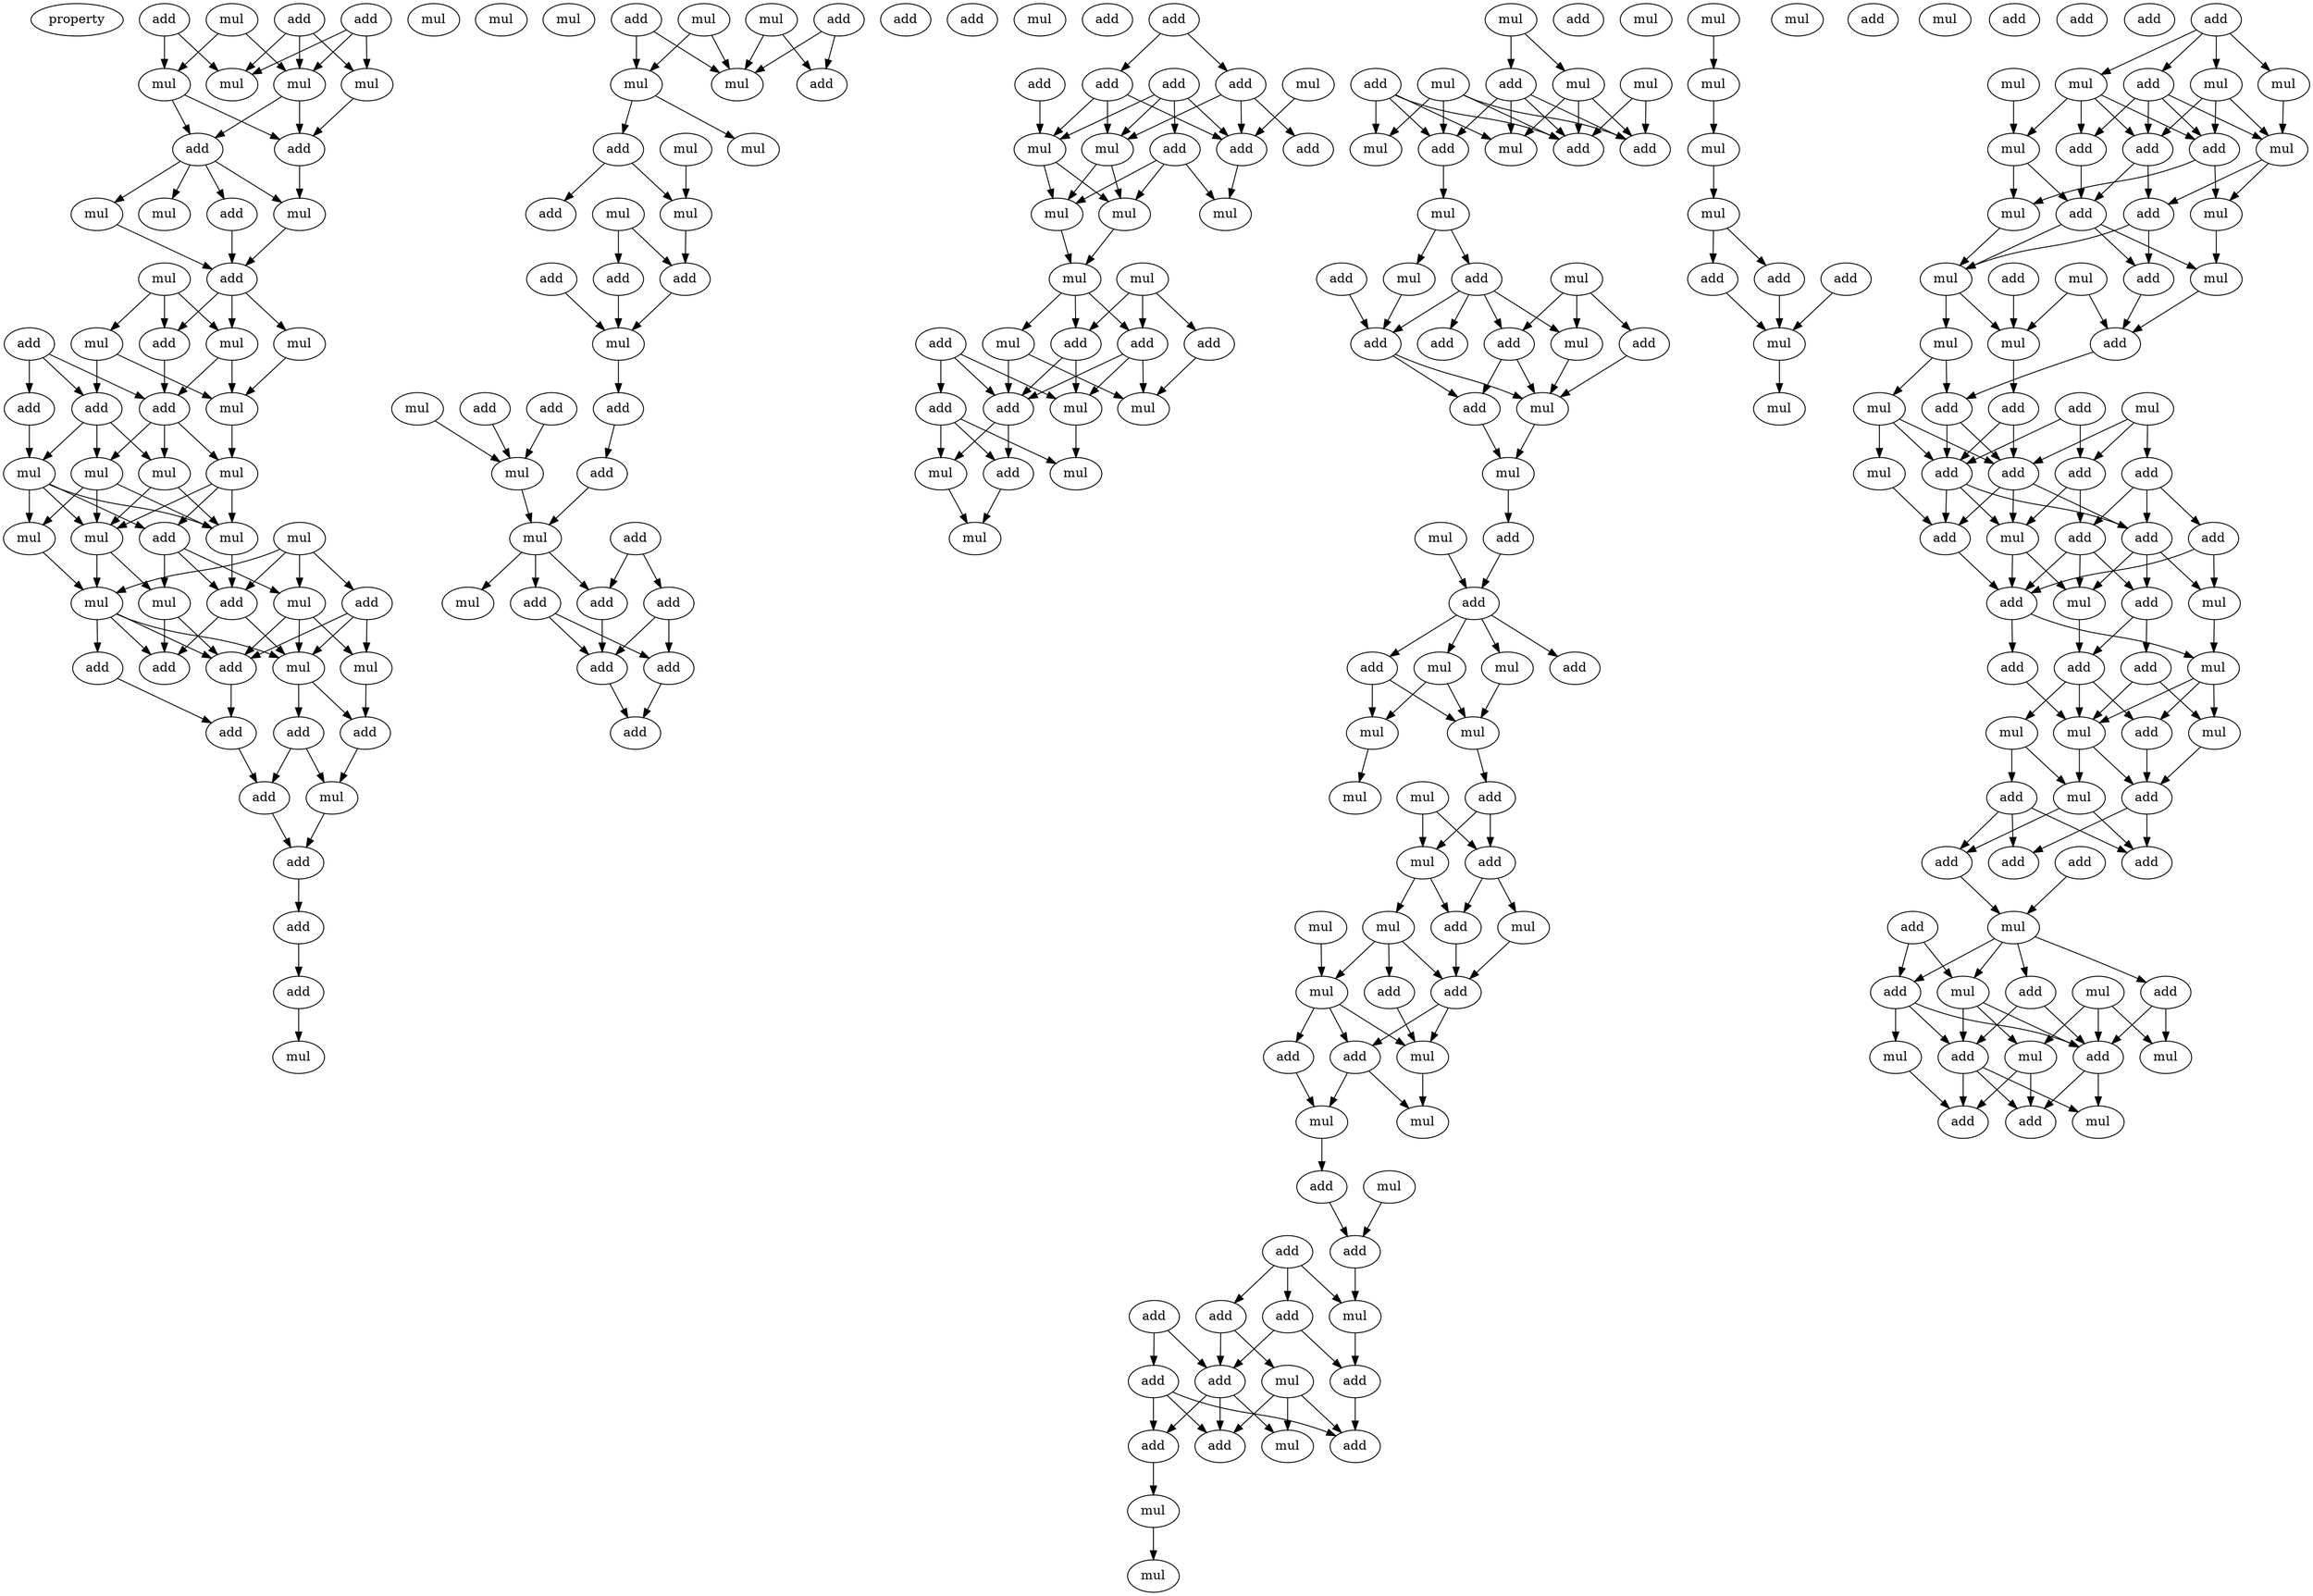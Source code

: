 digraph {
    node [fontcolor=black]
    property [mul=2,lf=1.9]
    0 [ label = add ];
    1 [ label = mul ];
    2 [ label = add ];
    3 [ label = add ];
    4 [ label = mul ];
    5 [ label = mul ];
    6 [ label = mul ];
    7 [ label = mul ];
    8 [ label = add ];
    9 [ label = add ];
    10 [ label = mul ];
    11 [ label = mul ];
    12 [ label = mul ];
    13 [ label = mul ];
    14 [ label = add ];
    15 [ label = add ];
    16 [ label = mul ];
    17 [ label = add ];
    18 [ label = mul ];
    19 [ label = add ];
    20 [ label = mul ];
    21 [ label = mul ];
    22 [ label = add ];
    23 [ label = add ];
    24 [ label = mul ];
    25 [ label = add ];
    26 [ label = mul ];
    27 [ label = mul ];
    28 [ label = mul ];
    29 [ label = mul ];
    30 [ label = add ];
    31 [ label = mul ];
    32 [ label = mul ];
    33 [ label = mul ];
    34 [ label = mul ];
    35 [ label = mul ];
    36 [ label = mul ];
    37 [ label = mul ];
    38 [ label = add ];
    39 [ label = add ];
    40 [ label = add ];
    41 [ label = mul ];
    42 [ label = mul ];
    43 [ label = add ];
    44 [ label = add ];
    45 [ label = add ];
    46 [ label = add ];
    47 [ label = add ];
    48 [ label = mul ];
    49 [ label = add ];
    50 [ label = mul ];
    51 [ label = add ];
    52 [ label = add ];
    53 [ label = mul ];
    54 [ label = add ];
    55 [ label = add ];
    56 [ label = mul ];
    57 [ label = add ];
    58 [ label = mul ];
    59 [ label = mul ];
    60 [ label = mul ];
    61 [ label = mul ];
    62 [ label = add ];
    63 [ label = mul ];
    64 [ label = mul ];
    65 [ label = add ];
    66 [ label = mul ];
    67 [ label = mul ];
    68 [ label = add ];
    69 [ label = add ];
    70 [ label = add ];
    71 [ label = add ];
    72 [ label = add ];
    73 [ label = add ];
    74 [ label = mul ];
    75 [ label = mul ];
    76 [ label = add ];
    77 [ label = mul ];
    78 [ label = add ];
    79 [ label = add ];
    80 [ label = mul ];
    81 [ label = add ];
    82 [ label = add ];
    83 [ label = mul ];
    84 [ label = mul ];
    85 [ label = add ];
    86 [ label = add ];
    87 [ label = add ];
    88 [ label = add ];
    89 [ label = add ];
    90 [ label = add ];
    91 [ label = add ];
    92 [ label = add ];
    93 [ label = mul ];
    94 [ label = add ];
    95 [ label = add ];
    96 [ label = add ];
    97 [ label = add ];
    98 [ label = mul ];
    99 [ label = add ];
    100 [ label = mul ];
    101 [ label = add ];
    102 [ label = add ];
    103 [ label = mul ];
    104 [ label = mul ];
    105 [ label = mul ];
    106 [ label = mul ];
    107 [ label = mul ];
    108 [ label = add ];
    109 [ label = add ];
    110 [ label = mul ];
    111 [ label = add ];
    112 [ label = add ];
    113 [ label = add ];
    114 [ label = mul ];
    115 [ label = add ];
    116 [ label = mul ];
    117 [ label = mul ];
    118 [ label = add ];
    119 [ label = mul ];
    120 [ label = mul ];
    121 [ label = mul ];
    122 [ label = mul ];
    123 [ label = add ];
    124 [ label = add ];
    125 [ label = mul ];
    126 [ label = mul ];
    127 [ label = mul ];
    128 [ label = mul ];
    129 [ label = add ];
    130 [ label = add ];
    131 [ label = add ];
    132 [ label = mul ];
    133 [ label = add ];
    134 [ label = mul ];
    135 [ label = add ];
    136 [ label = mul ];
    137 [ label = mul ];
    138 [ label = add ];
    139 [ label = add ];
    140 [ label = add ];
    141 [ label = add ];
    142 [ label = add ];
    143 [ label = mul ];
    144 [ label = mul ];
    145 [ label = mul ];
    146 [ label = add ];
    147 [ label = mul ];
    148 [ label = add ];
    149 [ label = add ];
    150 [ label = mul ];
    151 [ label = mul ];
    152 [ label = add ];
    153 [ label = add ];
    154 [ label = mul ];
    155 [ label = mul ];
    156 [ label = add ];
    157 [ label = mul ];
    158 [ label = mul ];
    159 [ label = add ];
    160 [ label = mul ];
    161 [ label = add ];
    162 [ label = mul ];
    163 [ label = mul ];
    164 [ label = mul ];
    165 [ label = mul ];
    166 [ label = add ];
    167 [ label = add ];
    168 [ label = add ];
    169 [ label = add ];
    170 [ label = mul ];
    171 [ label = mul ];
    172 [ label = mul ];
    173 [ label = add ];
    174 [ label = mul ];
    175 [ label = add ];
    176 [ label = add ];
    177 [ label = add ];
    178 [ label = add ];
    179 [ label = mul ];
    180 [ label = add ];
    181 [ label = add ];
    182 [ label = mul ];
    183 [ label = add ];
    184 [ label = add ];
    185 [ label = add ];
    186 [ label = mul ];
    187 [ label = add ];
    188 [ label = add ];
    189 [ label = mul ];
    190 [ label = mul ];
    191 [ label = mul ];
    192 [ label = mul ];
    193 [ label = mul ];
    194 [ label = mul ];
    195 [ label = mul ];
    196 [ label = add ];
    197 [ label = add ];
    198 [ label = add ];
    199 [ label = add ];
    200 [ label = mul ];
    201 [ label = mul ];
    202 [ label = add ];
    203 [ label = add ];
    204 [ label = mul ];
    205 [ label = add ];
    206 [ label = add ];
    207 [ label = add ];
    208 [ label = mul ];
    209 [ label = mul ];
    210 [ label = mul ];
    211 [ label = mul ];
    212 [ label = mul ];
    213 [ label = mul ];
    214 [ label = add ];
    215 [ label = add ];
    216 [ label = add ];
    217 [ label = add ];
    218 [ label = mul ];
    219 [ label = add ];
    220 [ label = mul ];
    221 [ label = add ];
    222 [ label = mul ];
    223 [ label = add ];
    224 [ label = mul ];
    225 [ label = mul ];
    226 [ label = mul ];
    227 [ label = add ];
    228 [ label = mul ];
    229 [ label = add ];
    230 [ label = mul ];
    231 [ label = mul ];
    232 [ label = add ];
    233 [ label = add ];
    234 [ label = add ];
    235 [ label = add ];
    236 [ label = add ];
    237 [ label = mul ];
    238 [ label = add ];
    239 [ label = mul ];
    240 [ label = add ];
    241 [ label = add ];
    242 [ label = add ];
    243 [ label = add ];
    244 [ label = mul ];
    245 [ label = add ];
    246 [ label = add ];
    247 [ label = mul ];
    248 [ label = add ];
    249 [ label = mul ];
    250 [ label = add ];
    251 [ label = add ];
    252 [ label = mul ];
    253 [ label = mul ];
    254 [ label = add ];
    255 [ label = mul ];
    256 [ label = add ];
    257 [ label = add ];
    258 [ label = mul ];
    259 [ label = add ];
    260 [ label = add ];
    261 [ label = add ];
    262 [ label = add ];
    263 [ label = mul ];
    264 [ label = add ];
    265 [ label = add ];
    266 [ label = add ];
    267 [ label = mul ];
    268 [ label = mul ];
    269 [ label = add ];
    270 [ label = mul ];
    271 [ label = add ];
    272 [ label = mul ];
    273 [ label = add ];
    274 [ label = mul ];
    275 [ label = add ];
    276 [ label = add ];
    277 [ label = mul ];
    0 -> 4 [ name = 0 ];
    0 -> 6 [ name = 1 ];
    1 -> 5 [ name = 2 ];
    1 -> 6 [ name = 3 ];
    2 -> 4 [ name = 4 ];
    2 -> 5 [ name = 5 ];
    2 -> 7 [ name = 6 ];
    3 -> 4 [ name = 7 ];
    3 -> 5 [ name = 8 ];
    3 -> 7 [ name = 9 ];
    5 -> 8 [ name = 10 ];
    5 -> 9 [ name = 11 ];
    6 -> 8 [ name = 12 ];
    6 -> 9 [ name = 13 ];
    7 -> 9 [ name = 14 ];
    8 -> 11 [ name = 15 ];
    8 -> 12 [ name = 16 ];
    8 -> 13 [ name = 17 ];
    8 -> 14 [ name = 18 ];
    9 -> 12 [ name = 19 ];
    11 -> 15 [ name = 20 ];
    12 -> 15 [ name = 21 ];
    14 -> 15 [ name = 22 ];
    15 -> 17 [ name = 23 ];
    15 -> 20 [ name = 24 ];
    15 -> 21 [ name = 25 ];
    16 -> 17 [ name = 26 ];
    16 -> 18 [ name = 27 ];
    16 -> 21 [ name = 28 ];
    17 -> 22 [ name = 29 ];
    18 -> 24 [ name = 30 ];
    18 -> 25 [ name = 31 ];
    19 -> 22 [ name = 32 ];
    19 -> 23 [ name = 33 ];
    19 -> 25 [ name = 34 ];
    20 -> 24 [ name = 35 ];
    21 -> 22 [ name = 36 ];
    21 -> 24 [ name = 37 ];
    22 -> 26 [ name = 38 ];
    22 -> 28 [ name = 39 ];
    22 -> 29 [ name = 40 ];
    23 -> 27 [ name = 41 ];
    24 -> 28 [ name = 42 ];
    25 -> 26 [ name = 43 ];
    25 -> 27 [ name = 44 ];
    25 -> 29 [ name = 45 ];
    26 -> 32 [ name = 46 ];
    26 -> 33 [ name = 47 ];
    27 -> 30 [ name = 48 ];
    27 -> 31 [ name = 49 ];
    27 -> 32 [ name = 50 ];
    27 -> 33 [ name = 51 ];
    28 -> 30 [ name = 52 ];
    28 -> 32 [ name = 53 ];
    28 -> 33 [ name = 54 ];
    29 -> 31 [ name = 55 ];
    29 -> 32 [ name = 56 ];
    29 -> 33 [ name = 57 ];
    30 -> 35 [ name = 58 ];
    30 -> 37 [ name = 59 ];
    30 -> 38 [ name = 60 ];
    31 -> 36 [ name = 61 ];
    32 -> 35 [ name = 62 ];
    32 -> 36 [ name = 63 ];
    33 -> 38 [ name = 64 ];
    34 -> 36 [ name = 65 ];
    34 -> 37 [ name = 66 ];
    34 -> 38 [ name = 67 ];
    34 -> 39 [ name = 68 ];
    35 -> 43 [ name = 69 ];
    35 -> 44 [ name = 70 ];
    36 -> 40 [ name = 71 ];
    36 -> 42 [ name = 72 ];
    36 -> 43 [ name = 73 ];
    36 -> 44 [ name = 74 ];
    37 -> 41 [ name = 75 ];
    37 -> 42 [ name = 76 ];
    37 -> 44 [ name = 77 ];
    38 -> 42 [ name = 78 ];
    38 -> 43 [ name = 79 ];
    39 -> 41 [ name = 80 ];
    39 -> 42 [ name = 81 ];
    39 -> 44 [ name = 82 ];
    40 -> 45 [ name = 83 ];
    41 -> 46 [ name = 84 ];
    42 -> 46 [ name = 85 ];
    42 -> 47 [ name = 86 ];
    44 -> 45 [ name = 87 ];
    45 -> 49 [ name = 88 ];
    46 -> 48 [ name = 89 ];
    47 -> 48 [ name = 90 ];
    47 -> 49 [ name = 91 ];
    48 -> 51 [ name = 92 ];
    49 -> 51 [ name = 93 ];
    51 -> 52 [ name = 94 ];
    52 -> 54 [ name = 95 ];
    54 -> 59 [ name = 96 ];
    55 -> 60 [ name = 97 ];
    55 -> 61 [ name = 98 ];
    56 -> 61 [ name = 99 ];
    56 -> 62 [ name = 100 ];
    57 -> 61 [ name = 101 ];
    57 -> 62 [ name = 102 ];
    58 -> 60 [ name = 103 ];
    58 -> 61 [ name = 104 ];
    60 -> 64 [ name = 105 ];
    60 -> 65 [ name = 106 ];
    63 -> 67 [ name = 107 ];
    65 -> 67 [ name = 108 ];
    65 -> 68 [ name = 109 ];
    66 -> 71 [ name = 110 ];
    66 -> 73 [ name = 111 ];
    67 -> 71 [ name = 112 ];
    69 -> 74 [ name = 113 ];
    71 -> 74 [ name = 114 ];
    73 -> 74 [ name = 115 ];
    74 -> 76 [ name = 116 ];
    75 -> 80 [ name = 117 ];
    76 -> 81 [ name = 118 ];
    78 -> 80 [ name = 119 ];
    79 -> 80 [ name = 120 ];
    80 -> 83 [ name = 121 ];
    81 -> 83 [ name = 122 ];
    82 -> 85 [ name = 123 ];
    82 -> 86 [ name = 124 ];
    83 -> 84 [ name = 125 ];
    83 -> 86 [ name = 126 ];
    83 -> 87 [ name = 127 ];
    85 -> 88 [ name = 128 ];
    85 -> 89 [ name = 129 ];
    86 -> 89 [ name = 130 ];
    87 -> 88 [ name = 131 ];
    87 -> 89 [ name = 132 ];
    88 -> 91 [ name = 133 ];
    89 -> 91 [ name = 134 ];
    92 -> 95 [ name = 135 ];
    92 -> 96 [ name = 136 ];
    93 -> 99 [ name = 137 ];
    94 -> 98 [ name = 138 ];
    95 -> 98 [ name = 139 ];
    95 -> 99 [ name = 140 ];
    95 -> 100 [ name = 141 ];
    96 -> 99 [ name = 142 ];
    96 -> 100 [ name = 143 ];
    96 -> 102 [ name = 144 ];
    97 -> 98 [ name = 145 ];
    97 -> 99 [ name = 146 ];
    97 -> 100 [ name = 147 ];
    97 -> 101 [ name = 148 ];
    98 -> 104 [ name = 149 ];
    98 -> 105 [ name = 150 ];
    99 -> 103 [ name = 151 ];
    100 -> 104 [ name = 152 ];
    100 -> 105 [ name = 153 ];
    101 -> 103 [ name = 154 ];
    101 -> 104 [ name = 155 ];
    101 -> 105 [ name = 156 ];
    104 -> 107 [ name = 157 ];
    105 -> 107 [ name = 158 ];
    106 -> 108 [ name = 159 ];
    106 -> 109 [ name = 160 ];
    106 -> 112 [ name = 161 ];
    107 -> 108 [ name = 162 ];
    107 -> 110 [ name = 163 ];
    107 -> 112 [ name = 164 ];
    108 -> 113 [ name = 165 ];
    108 -> 116 [ name = 166 ];
    109 -> 114 [ name = 167 ];
    110 -> 113 [ name = 168 ];
    110 -> 114 [ name = 169 ];
    111 -> 113 [ name = 170 ];
    111 -> 115 [ name = 171 ];
    111 -> 116 [ name = 172 ];
    112 -> 113 [ name = 173 ];
    112 -> 114 [ name = 174 ];
    112 -> 116 [ name = 175 ];
    113 -> 118 [ name = 176 ];
    113 -> 119 [ name = 177 ];
    115 -> 117 [ name = 178 ];
    115 -> 118 [ name = 179 ];
    115 -> 119 [ name = 180 ];
    116 -> 117 [ name = 181 ];
    118 -> 120 [ name = 182 ];
    119 -> 120 [ name = 183 ];
    121 -> 124 [ name = 184 ];
    121 -> 125 [ name = 185 ];
    122 -> 128 [ name = 186 ];
    122 -> 129 [ name = 187 ];
    122 -> 130 [ name = 188 ];
    122 -> 131 [ name = 189 ];
    123 -> 127 [ name = 190 ];
    123 -> 128 [ name = 191 ];
    123 -> 129 [ name = 192 ];
    123 -> 131 [ name = 193 ];
    124 -> 127 [ name = 194 ];
    124 -> 129 [ name = 195 ];
    124 -> 130 [ name = 196 ];
    124 -> 131 [ name = 197 ];
    125 -> 127 [ name = 198 ];
    125 -> 130 [ name = 199 ];
    125 -> 131 [ name = 200 ];
    126 -> 130 [ name = 201 ];
    126 -> 131 [ name = 202 ];
    129 -> 132 [ name = 203 ];
    132 -> 133 [ name = 204 ];
    132 -> 136 [ name = 205 ];
    133 -> 137 [ name = 206 ];
    133 -> 138 [ name = 207 ];
    133 -> 139 [ name = 208 ];
    133 -> 141 [ name = 209 ];
    134 -> 137 [ name = 210 ];
    134 -> 139 [ name = 211 ];
    134 -> 140 [ name = 212 ];
    135 -> 141 [ name = 213 ];
    136 -> 141 [ name = 214 ];
    137 -> 143 [ name = 215 ];
    139 -> 142 [ name = 216 ];
    139 -> 143 [ name = 217 ];
    140 -> 143 [ name = 218 ];
    141 -> 142 [ name = 219 ];
    141 -> 143 [ name = 220 ];
    142 -> 144 [ name = 221 ];
    143 -> 144 [ name = 222 ];
    144 -> 148 [ name = 223 ];
    145 -> 149 [ name = 224 ];
    148 -> 149 [ name = 225 ];
    149 -> 150 [ name = 226 ];
    149 -> 151 [ name = 227 ];
    149 -> 152 [ name = 228 ];
    149 -> 153 [ name = 229 ];
    150 -> 154 [ name = 230 ];
    150 -> 155 [ name = 231 ];
    151 -> 155 [ name = 232 ];
    152 -> 154 [ name = 233 ];
    152 -> 155 [ name = 234 ];
    154 -> 158 [ name = 235 ];
    155 -> 156 [ name = 236 ];
    156 -> 159 [ name = 237 ];
    156 -> 160 [ name = 238 ];
    157 -> 159 [ name = 239 ];
    157 -> 160 [ name = 240 ];
    159 -> 161 [ name = 241 ];
    159 -> 162 [ name = 242 ];
    160 -> 161 [ name = 243 ];
    160 -> 164 [ name = 244 ];
    161 -> 166 [ name = 245 ];
    162 -> 166 [ name = 246 ];
    163 -> 165 [ name = 247 ];
    164 -> 165 [ name = 248 ];
    164 -> 166 [ name = 249 ];
    164 -> 167 [ name = 250 ];
    165 -> 168 [ name = 251 ];
    165 -> 169 [ name = 252 ];
    165 -> 170 [ name = 253 ];
    166 -> 168 [ name = 254 ];
    166 -> 170 [ name = 255 ];
    167 -> 170 [ name = 256 ];
    168 -> 171 [ name = 257 ];
    168 -> 172 [ name = 258 ];
    169 -> 171 [ name = 259 ];
    170 -> 172 [ name = 260 ];
    171 -> 173 [ name = 261 ];
    173 -> 176 [ name = 262 ];
    174 -> 176 [ name = 263 ];
    175 -> 178 [ name = 264 ];
    175 -> 179 [ name = 265 ];
    175 -> 180 [ name = 266 ];
    176 -> 179 [ name = 267 ];
    177 -> 181 [ name = 268 ];
    177 -> 184 [ name = 269 ];
    178 -> 182 [ name = 270 ];
    178 -> 184 [ name = 271 ];
    179 -> 183 [ name = 272 ];
    180 -> 183 [ name = 273 ];
    180 -> 184 [ name = 274 ];
    181 -> 185 [ name = 275 ];
    181 -> 187 [ name = 276 ];
    181 -> 188 [ name = 277 ];
    182 -> 185 [ name = 278 ];
    182 -> 186 [ name = 279 ];
    182 -> 187 [ name = 280 ];
    183 -> 187 [ name = 281 ];
    184 -> 185 [ name = 282 ];
    184 -> 186 [ name = 283 ];
    184 -> 188 [ name = 284 ];
    188 -> 189 [ name = 285 ];
    189 -> 190 [ name = 286 ];
    191 -> 192 [ name = 287 ];
    192 -> 193 [ name = 288 ];
    193 -> 195 [ name = 289 ];
    195 -> 196 [ name = 290 ];
    195 -> 199 [ name = 291 ];
    196 -> 201 [ name = 292 ];
    198 -> 201 [ name = 293 ];
    199 -> 201 [ name = 294 ];
    201 -> 204 [ name = 295 ];
    206 -> 207 [ name = 296 ];
    206 -> 208 [ name = 297 ];
    206 -> 210 [ name = 298 ];
    206 -> 211 [ name = 299 ];
    207 -> 213 [ name = 300 ];
    207 -> 214 [ name = 301 ];
    207 -> 215 [ name = 302 ];
    207 -> 216 [ name = 303 ];
    208 -> 213 [ name = 304 ];
    209 -> 212 [ name = 305 ];
    210 -> 213 [ name = 306 ];
    210 -> 214 [ name = 307 ];
    210 -> 215 [ name = 308 ];
    211 -> 212 [ name = 309 ];
    211 -> 214 [ name = 310 ];
    211 -> 215 [ name = 311 ];
    211 -> 216 [ name = 312 ];
    212 -> 217 [ name = 313 ];
    212 -> 218 [ name = 314 ];
    213 -> 219 [ name = 315 ];
    213 -> 220 [ name = 316 ];
    214 -> 218 [ name = 317 ];
    214 -> 220 [ name = 318 ];
    215 -> 217 [ name = 319 ];
    215 -> 219 [ name = 320 ];
    216 -> 217 [ name = 321 ];
    217 -> 222 [ name = 322 ];
    217 -> 223 [ name = 323 ];
    217 -> 225 [ name = 324 ];
    218 -> 225 [ name = 325 ];
    219 -> 223 [ name = 326 ];
    219 -> 225 [ name = 327 ];
    220 -> 222 [ name = 328 ];
    221 -> 226 [ name = 329 ];
    222 -> 227 [ name = 330 ];
    223 -> 227 [ name = 331 ];
    224 -> 226 [ name = 332 ];
    224 -> 227 [ name = 333 ];
    225 -> 226 [ name = 334 ];
    225 -> 228 [ name = 335 ];
    226 -> 232 [ name = 336 ];
    227 -> 229 [ name = 337 ];
    228 -> 229 [ name = 338 ];
    228 -> 230 [ name = 339 ];
    229 -> 234 [ name = 340 ];
    229 -> 235 [ name = 341 ];
    230 -> 234 [ name = 342 ];
    230 -> 235 [ name = 343 ];
    230 -> 237 [ name = 344 ];
    231 -> 234 [ name = 345 ];
    231 -> 236 [ name = 346 ];
    231 -> 238 [ name = 347 ];
    232 -> 234 [ name = 348 ];
    232 -> 235 [ name = 349 ];
    233 -> 235 [ name = 350 ];
    233 -> 236 [ name = 351 ];
    234 -> 239 [ name = 352 ];
    234 -> 241 [ name = 353 ];
    234 -> 242 [ name = 354 ];
    235 -> 239 [ name = 355 ];
    235 -> 241 [ name = 356 ];
    235 -> 242 [ name = 357 ];
    236 -> 239 [ name = 358 ];
    236 -> 240 [ name = 359 ];
    237 -> 242 [ name = 360 ];
    238 -> 240 [ name = 361 ];
    238 -> 241 [ name = 362 ];
    238 -> 243 [ name = 363 ];
    239 -> 244 [ name = 364 ];
    239 -> 246 [ name = 365 ];
    240 -> 244 [ name = 366 ];
    240 -> 245 [ name = 367 ];
    240 -> 246 [ name = 368 ];
    241 -> 244 [ name = 369 ];
    241 -> 245 [ name = 370 ];
    241 -> 247 [ name = 371 ];
    242 -> 246 [ name = 372 ];
    243 -> 246 [ name = 373 ];
    243 -> 247 [ name = 374 ];
    244 -> 250 [ name = 375 ];
    245 -> 248 [ name = 376 ];
    245 -> 250 [ name = 377 ];
    246 -> 249 [ name = 378 ];
    246 -> 251 [ name = 379 ];
    247 -> 249 [ name = 380 ];
    248 -> 253 [ name = 381 ];
    248 -> 255 [ name = 382 ];
    249 -> 253 [ name = 383 ];
    249 -> 254 [ name = 384 ];
    249 -> 255 [ name = 385 ];
    250 -> 252 [ name = 386 ];
    250 -> 254 [ name = 387 ];
    250 -> 255 [ name = 388 ];
    251 -> 255 [ name = 389 ];
    252 -> 257 [ name = 390 ];
    252 -> 258 [ name = 391 ];
    253 -> 256 [ name = 392 ];
    254 -> 256 [ name = 393 ];
    255 -> 256 [ name = 394 ];
    255 -> 258 [ name = 395 ];
    256 -> 259 [ name = 396 ];
    256 -> 261 [ name = 397 ];
    257 -> 259 [ name = 398 ];
    257 -> 261 [ name = 399 ];
    257 -> 262 [ name = 400 ];
    258 -> 259 [ name = 401 ];
    258 -> 262 [ name = 402 ];
    260 -> 263 [ name = 403 ];
    262 -> 263 [ name = 404 ];
    263 -> 265 [ name = 405 ];
    263 -> 266 [ name = 406 ];
    263 -> 268 [ name = 407 ];
    263 -> 269 [ name = 408 ];
    264 -> 266 [ name = 409 ];
    264 -> 268 [ name = 410 ];
    265 -> 271 [ name = 411 ];
    265 -> 273 [ name = 412 ];
    266 -> 271 [ name = 413 ];
    266 -> 273 [ name = 414 ];
    266 -> 274 [ name = 415 ];
    267 -> 270 [ name = 416 ];
    267 -> 272 [ name = 417 ];
    267 -> 273 [ name = 418 ];
    268 -> 271 [ name = 419 ];
    268 -> 272 [ name = 420 ];
    268 -> 273 [ name = 421 ];
    269 -> 270 [ name = 422 ];
    269 -> 273 [ name = 423 ];
    271 -> 275 [ name = 424 ];
    271 -> 276 [ name = 425 ];
    271 -> 277 [ name = 426 ];
    272 -> 275 [ name = 427 ];
    272 -> 276 [ name = 428 ];
    273 -> 276 [ name = 429 ];
    273 -> 277 [ name = 430 ];
    274 -> 275 [ name = 431 ];
}
